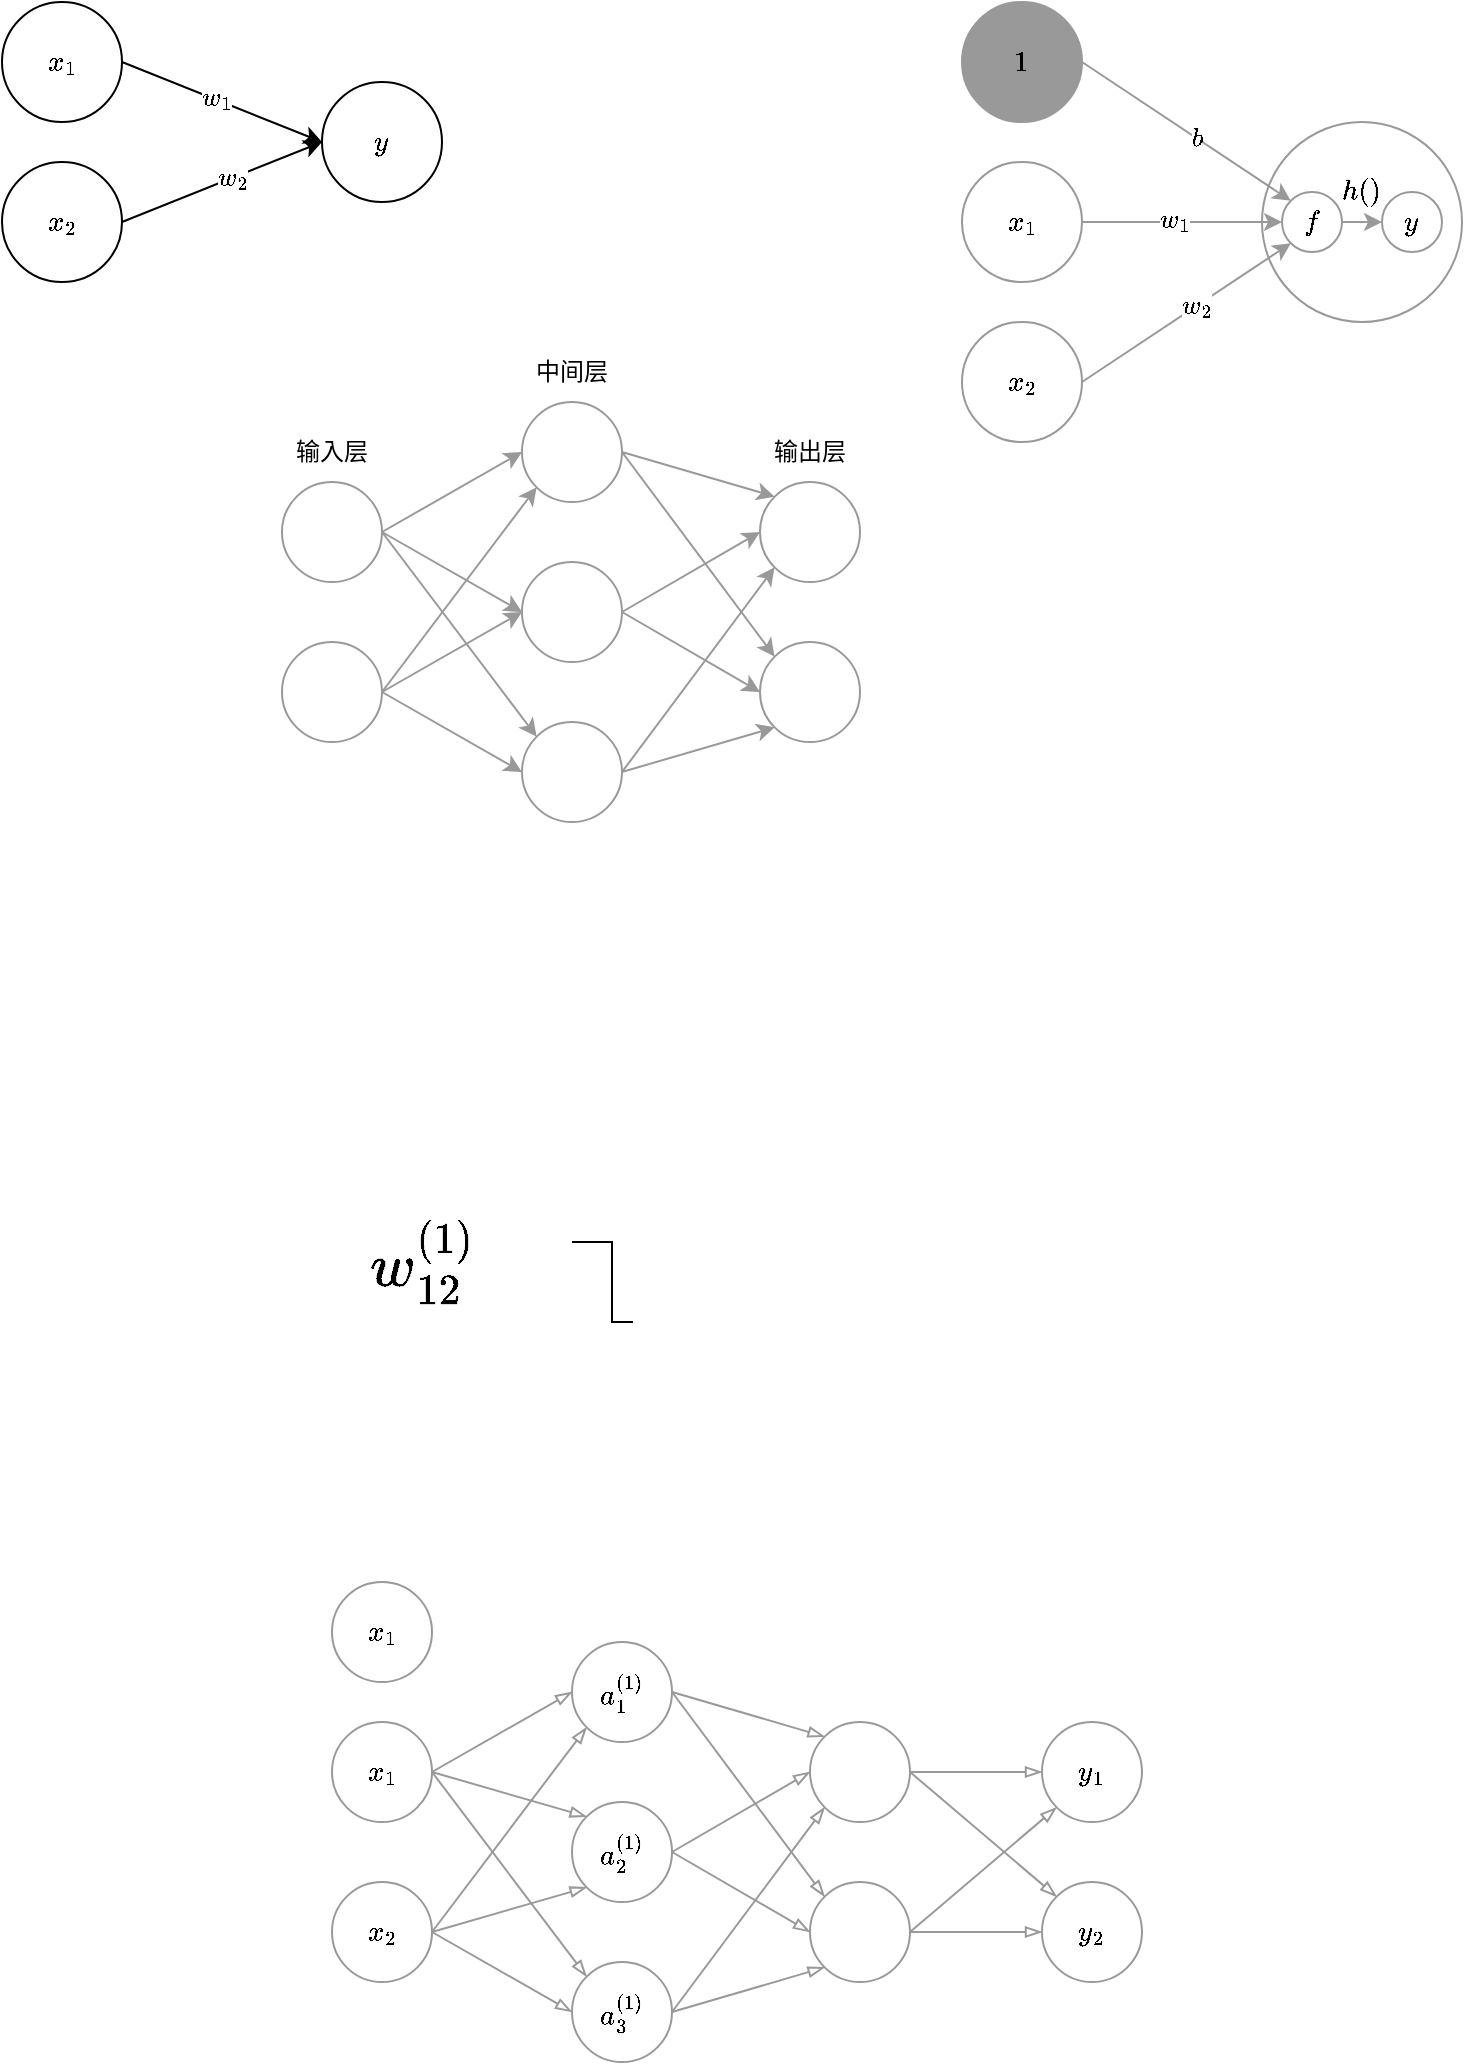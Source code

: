 <mxfile version="27.1.6" pages="3">
  <diagram name="第 1 页" id="55FohnbESOm9SEMXGzcM">
    <mxGraphModel dx="1426" dy="693" grid="1" gridSize="10" guides="1" tooltips="1" connect="1" arrows="1" fold="1" page="1" pageScale="1" pageWidth="827" pageHeight="1169" math="1" shadow="0">
      <root>
        <mxCell id="0" />
        <mxCell id="1" parent="0" />
        <mxCell id="gPdofxN0DHFi_sNX0qTJ-44" value="" style="ellipse;whiteSpace=wrap;html=1;aspect=fixed;strokeColor=#999999;fillColor=default;shadow=0;" vertex="1" parent="1">
          <mxGeometry x="670" y="100" width="100" height="100" as="geometry" />
        </mxCell>
        <mxCell id="bIKiu8Qel5xjZO9vdTWu-2" value="$$x_1$$" style="ellipse;whiteSpace=wrap;html=1;aspect=fixed;" parent="1" vertex="1">
          <mxGeometry x="40" y="40" width="60" height="60" as="geometry" />
        </mxCell>
        <mxCell id="gPdofxN0DHFi_sNX0qTJ-1" value="$$x_2$$" style="ellipse;whiteSpace=wrap;html=1;aspect=fixed;" vertex="1" parent="1">
          <mxGeometry x="40" y="120" width="60" height="60" as="geometry" />
        </mxCell>
        <mxCell id="gPdofxN0DHFi_sNX0qTJ-2" value="$$y$$" style="ellipse;whiteSpace=wrap;html=1;aspect=fixed;" vertex="1" parent="1">
          <mxGeometry x="200" y="80" width="60" height="60" as="geometry" />
        </mxCell>
        <mxCell id="gPdofxN0DHFi_sNX0qTJ-3" value="" style="endArrow=classic;html=1;rounded=0;exitX=1;exitY=0.5;exitDx=0;exitDy=0;entryX=0;entryY=0.5;entryDx=0;entryDy=0;" edge="1" parent="1" source="gPdofxN0DHFi_sNX0qTJ-1" target="gPdofxN0DHFi_sNX0qTJ-2">
          <mxGeometry width="50" height="50" relative="1" as="geometry">
            <mxPoint x="260" y="290" as="sourcePoint" />
            <mxPoint x="190" y="110" as="targetPoint" />
          </mxGeometry>
        </mxCell>
        <mxCell id="gPdofxN0DHFi_sNX0qTJ-7" value="$$w_2$$" style="edgeLabel;html=1;align=center;verticalAlign=middle;resizable=0;points=[];" vertex="1" connectable="0" parent="gPdofxN0DHFi_sNX0qTJ-3">
          <mxGeometry x="0.092" relative="1" as="geometry">
            <mxPoint as="offset" />
          </mxGeometry>
        </mxCell>
        <mxCell id="gPdofxN0DHFi_sNX0qTJ-4" value="" style="endArrow=classic;html=1;rounded=0;exitX=1;exitY=0.5;exitDx=0;exitDy=0;entryX=0;entryY=0.5;entryDx=0;entryDy=0;" edge="1" parent="1" source="bIKiu8Qel5xjZO9vdTWu-2" target="gPdofxN0DHFi_sNX0qTJ-2">
          <mxGeometry width="50" height="50" relative="1" as="geometry">
            <mxPoint x="280" y="220" as="sourcePoint" />
            <mxPoint x="330" y="170" as="targetPoint" />
          </mxGeometry>
        </mxCell>
        <mxCell id="gPdofxN0DHFi_sNX0qTJ-8" value="$$w_1$$" style="edgeLabel;html=1;align=center;verticalAlign=middle;resizable=0;points=[];" vertex="1" connectable="0" parent="gPdofxN0DHFi_sNX0qTJ-4">
          <mxGeometry x="-0.076" y="1" relative="1" as="geometry">
            <mxPoint as="offset" />
          </mxGeometry>
        </mxCell>
        <mxCell id="gPdofxN0DHFi_sNX0qTJ-9" value="" style="ellipse;whiteSpace=wrap;html=1;aspect=fixed;strokeColor=#999999;" vertex="1" parent="1">
          <mxGeometry x="180" y="280" width="50" height="50" as="geometry" />
        </mxCell>
        <mxCell id="gPdofxN0DHFi_sNX0qTJ-10" value="" style="ellipse;whiteSpace=wrap;html=1;aspect=fixed;strokeColor=#999999;" vertex="1" parent="1">
          <mxGeometry x="180" y="360" width="50" height="50" as="geometry" />
        </mxCell>
        <mxCell id="gPdofxN0DHFi_sNX0qTJ-11" value="" style="ellipse;whiteSpace=wrap;html=1;aspect=fixed;strokeColor=#999999;" vertex="1" parent="1">
          <mxGeometry x="300" y="240" width="50" height="50" as="geometry" />
        </mxCell>
        <mxCell id="gPdofxN0DHFi_sNX0qTJ-12" value="" style="ellipse;whiteSpace=wrap;html=1;aspect=fixed;strokeColor=#999999;" vertex="1" parent="1">
          <mxGeometry x="300" y="320" width="50" height="50" as="geometry" />
        </mxCell>
        <mxCell id="gPdofxN0DHFi_sNX0qTJ-13" value="" style="ellipse;whiteSpace=wrap;html=1;aspect=fixed;strokeColor=#999999;" vertex="1" parent="1">
          <mxGeometry x="300" y="400" width="50" height="50" as="geometry" />
        </mxCell>
        <mxCell id="gPdofxN0DHFi_sNX0qTJ-14" value="" style="ellipse;whiteSpace=wrap;html=1;aspect=fixed;strokeColor=#999999;" vertex="1" parent="1">
          <mxGeometry x="419" y="280" width="50" height="50" as="geometry" />
        </mxCell>
        <mxCell id="gPdofxN0DHFi_sNX0qTJ-15" value="" style="ellipse;whiteSpace=wrap;html=1;aspect=fixed;strokeColor=#999999;" vertex="1" parent="1">
          <mxGeometry x="419" y="360" width="50" height="50" as="geometry" />
        </mxCell>
        <mxCell id="gPdofxN0DHFi_sNX0qTJ-16" value="" style="endArrow=classic;html=1;rounded=0;exitX=1;exitY=0.5;exitDx=0;exitDy=0;entryX=0;entryY=0.5;entryDx=0;entryDy=0;strokeColor=#999999;" edge="1" parent="1" source="gPdofxN0DHFi_sNX0qTJ-9" target="gPdofxN0DHFi_sNX0qTJ-11">
          <mxGeometry width="50" height="50" relative="1" as="geometry">
            <mxPoint x="620" y="40" as="sourcePoint" />
            <mxPoint x="600" y="251" as="targetPoint" />
          </mxGeometry>
        </mxCell>
        <mxCell id="gPdofxN0DHFi_sNX0qTJ-17" value="" style="endArrow=classic;html=1;rounded=0;exitX=1;exitY=0.5;exitDx=0;exitDy=0;entryX=0;entryY=0.5;entryDx=0;entryDy=0;strokeColor=#999999;" edge="1" parent="1" source="gPdofxN0DHFi_sNX0qTJ-9" target="gPdofxN0DHFi_sNX0qTJ-12">
          <mxGeometry width="50" height="50" relative="1" as="geometry">
            <mxPoint x="330" y="290" as="sourcePoint" />
            <mxPoint x="400" y="250" as="targetPoint" />
          </mxGeometry>
        </mxCell>
        <mxCell id="gPdofxN0DHFi_sNX0qTJ-18" value="" style="endArrow=classic;html=1;rounded=0;exitX=1;exitY=0.5;exitDx=0;exitDy=0;entryX=0;entryY=0;entryDx=0;entryDy=0;strokeColor=#999999;" edge="1" parent="1" source="gPdofxN0DHFi_sNX0qTJ-9" target="gPdofxN0DHFi_sNX0qTJ-13">
          <mxGeometry width="50" height="50" relative="1" as="geometry">
            <mxPoint x="240" y="310" as="sourcePoint" />
            <mxPoint x="310" y="350" as="targetPoint" />
          </mxGeometry>
        </mxCell>
        <mxCell id="gPdofxN0DHFi_sNX0qTJ-19" value="" style="endArrow=classic;html=1;rounded=0;exitX=1;exitY=0.5;exitDx=0;exitDy=0;entryX=0;entryY=1;entryDx=0;entryDy=0;strokeColor=#999999;" edge="1" parent="1" source="gPdofxN0DHFi_sNX0qTJ-10" target="gPdofxN0DHFi_sNX0qTJ-11">
          <mxGeometry width="50" height="50" relative="1" as="geometry">
            <mxPoint x="260" y="440" as="sourcePoint" />
            <mxPoint x="330" y="480" as="targetPoint" />
          </mxGeometry>
        </mxCell>
        <mxCell id="gPdofxN0DHFi_sNX0qTJ-20" value="" style="endArrow=classic;html=1;rounded=0;exitX=1;exitY=0.5;exitDx=0;exitDy=0;entryX=0;entryY=0.5;entryDx=0;entryDy=0;strokeColor=#999999;" edge="1" parent="1" source="gPdofxN0DHFi_sNX0qTJ-10" target="gPdofxN0DHFi_sNX0qTJ-12">
          <mxGeometry width="50" height="50" relative="1" as="geometry">
            <mxPoint x="380" y="300" as="sourcePoint" />
            <mxPoint x="450" y="340" as="targetPoint" />
          </mxGeometry>
        </mxCell>
        <mxCell id="gPdofxN0DHFi_sNX0qTJ-21" value="" style="endArrow=classic;html=1;rounded=0;exitX=1;exitY=0.5;exitDx=0;exitDy=0;entryX=0;entryY=0.5;entryDx=0;entryDy=0;strokeColor=#999999;" edge="1" parent="1" source="gPdofxN0DHFi_sNX0qTJ-10" target="gPdofxN0DHFi_sNX0qTJ-13">
          <mxGeometry width="50" height="50" relative="1" as="geometry">
            <mxPoint x="360" y="370" as="sourcePoint" />
            <mxPoint x="430" y="410" as="targetPoint" />
          </mxGeometry>
        </mxCell>
        <mxCell id="gPdofxN0DHFi_sNX0qTJ-22" value="" style="endArrow=classic;html=1;rounded=0;exitX=1;exitY=0.5;exitDx=0;exitDy=0;entryX=0;entryY=0;entryDx=0;entryDy=0;strokeColor=#999999;" edge="1" parent="1" source="gPdofxN0DHFi_sNX0qTJ-11" target="gPdofxN0DHFi_sNX0qTJ-14">
          <mxGeometry width="50" height="50" relative="1" as="geometry">
            <mxPoint x="440" y="480" as="sourcePoint" />
            <mxPoint x="510" y="520" as="targetPoint" />
          </mxGeometry>
        </mxCell>
        <mxCell id="gPdofxN0DHFi_sNX0qTJ-23" value="" style="endArrow=classic;html=1;rounded=0;exitX=1;exitY=0.5;exitDx=0;exitDy=0;entryX=0;entryY=0;entryDx=0;entryDy=0;strokeColor=#999999;" edge="1" parent="1" source="gPdofxN0DHFi_sNX0qTJ-11" target="gPdofxN0DHFi_sNX0qTJ-15">
          <mxGeometry width="50" height="50" relative="1" as="geometry">
            <mxPoint x="540" y="310" as="sourcePoint" />
            <mxPoint x="610" y="350" as="targetPoint" />
          </mxGeometry>
        </mxCell>
        <mxCell id="gPdofxN0DHFi_sNX0qTJ-24" value="" style="endArrow=classic;html=1;rounded=0;exitX=1;exitY=0.5;exitDx=0;exitDy=0;entryX=0;entryY=0.5;entryDx=0;entryDy=0;strokeColor=#999999;" edge="1" parent="1" source="gPdofxN0DHFi_sNX0qTJ-12" target="gPdofxN0DHFi_sNX0qTJ-14">
          <mxGeometry width="50" height="50" relative="1" as="geometry">
            <mxPoint x="480" y="530" as="sourcePoint" />
            <mxPoint x="550" y="570" as="targetPoint" />
          </mxGeometry>
        </mxCell>
        <mxCell id="gPdofxN0DHFi_sNX0qTJ-25" value="" style="endArrow=classic;html=1;rounded=0;exitX=1;exitY=0.5;exitDx=0;exitDy=0;entryX=0;entryY=0.5;entryDx=0;entryDy=0;strokeColor=#999999;" edge="1" parent="1" source="gPdofxN0DHFi_sNX0qTJ-12" target="gPdofxN0DHFi_sNX0qTJ-15">
          <mxGeometry width="50" height="50" relative="1" as="geometry">
            <mxPoint x="620" y="500" as="sourcePoint" />
            <mxPoint x="690" y="540" as="targetPoint" />
          </mxGeometry>
        </mxCell>
        <mxCell id="gPdofxN0DHFi_sNX0qTJ-26" value="" style="endArrow=classic;html=1;rounded=0;exitX=1;exitY=0.5;exitDx=0;exitDy=0;entryX=0;entryY=1;entryDx=0;entryDy=0;strokeColor=#999999;" edge="1" parent="1" source="gPdofxN0DHFi_sNX0qTJ-13" target="gPdofxN0DHFi_sNX0qTJ-14">
          <mxGeometry width="50" height="50" relative="1" as="geometry">
            <mxPoint x="630" y="360" as="sourcePoint" />
            <mxPoint x="700" y="400" as="targetPoint" />
          </mxGeometry>
        </mxCell>
        <mxCell id="gPdofxN0DHFi_sNX0qTJ-27" value="" style="endArrow=classic;html=1;rounded=0;exitX=1;exitY=0.5;exitDx=0;exitDy=0;entryX=0;entryY=1;entryDx=0;entryDy=0;strokeColor=#999999;" edge="1" parent="1" source="gPdofxN0DHFi_sNX0qTJ-13" target="gPdofxN0DHFi_sNX0qTJ-15">
          <mxGeometry width="50" height="50" relative="1" as="geometry">
            <mxPoint x="760" y="340" as="sourcePoint" />
            <mxPoint x="830" y="380" as="targetPoint" />
          </mxGeometry>
        </mxCell>
        <mxCell id="gPdofxN0DHFi_sNX0qTJ-28" value="输入层" style="text;html=1;align=center;verticalAlign=middle;whiteSpace=wrap;rounded=0;fontFamily=Kaiti SC;" vertex="1" parent="1">
          <mxGeometry x="175" y="250" width="60" height="30" as="geometry" />
        </mxCell>
        <mxCell id="gPdofxN0DHFi_sNX0qTJ-29" value="中间层" style="text;html=1;align=center;verticalAlign=middle;whiteSpace=wrap;rounded=0;fontFamily=Kaiti SC;" vertex="1" parent="1">
          <mxGeometry x="295" y="210" width="60" height="30" as="geometry" />
        </mxCell>
        <mxCell id="gPdofxN0DHFi_sNX0qTJ-30" value="输出层" style="text;html=1;align=center;verticalAlign=middle;whiteSpace=wrap;rounded=0;fontFamily=Kaiti SC;" vertex="1" parent="1">
          <mxGeometry x="414" y="250" width="60" height="30" as="geometry" />
        </mxCell>
        <mxCell id="gPdofxN0DHFi_sNX0qTJ-31" value="$$x_1$$" style="ellipse;whiteSpace=wrap;html=1;aspect=fixed;strokeColor=#999999;" vertex="1" parent="1">
          <mxGeometry x="520" y="120" width="60" height="60" as="geometry" />
        </mxCell>
        <mxCell id="gPdofxN0DHFi_sNX0qTJ-32" value="$$x_2$$" style="ellipse;whiteSpace=wrap;html=1;aspect=fixed;strokeColor=#999999;" vertex="1" parent="1">
          <mxGeometry x="520" y="200" width="60" height="60" as="geometry" />
        </mxCell>
        <mxCell id="gPdofxN0DHFi_sNX0qTJ-42" style="edgeStyle=orthogonalEdgeStyle;rounded=0;orthogonalLoop=1;jettySize=auto;html=1;exitX=1;exitY=0.5;exitDx=0;exitDy=0;entryX=0;entryY=0.5;entryDx=0;entryDy=0;strokeColor=#999999;" edge="1" parent="1" source="gPdofxN0DHFi_sNX0qTJ-33" target="gPdofxN0DHFi_sNX0qTJ-41">
          <mxGeometry relative="1" as="geometry" />
        </mxCell>
        <mxCell id="gPdofxN0DHFi_sNX0qTJ-33" value="$$f$$" style="ellipse;whiteSpace=wrap;html=1;aspect=fixed;strokeColor=#999999;" vertex="1" parent="1">
          <mxGeometry x="680" y="135" width="30" height="30" as="geometry" />
        </mxCell>
        <mxCell id="gPdofxN0DHFi_sNX0qTJ-34" value="" style="endArrow=classic;html=1;rounded=0;exitX=1;exitY=0.5;exitDx=0;exitDy=0;entryX=0;entryY=1;entryDx=0;entryDy=0;strokeColor=#999999;" edge="1" parent="1" source="gPdofxN0DHFi_sNX0qTJ-32" target="gPdofxN0DHFi_sNX0qTJ-33">
          <mxGeometry width="50" height="50" relative="1" as="geometry">
            <mxPoint x="740" y="370" as="sourcePoint" />
            <mxPoint x="670" y="190" as="targetPoint" />
          </mxGeometry>
        </mxCell>
        <mxCell id="gPdofxN0DHFi_sNX0qTJ-35" value="$$w_2$$" style="edgeLabel;html=1;align=center;verticalAlign=middle;resizable=0;points=[];" vertex="1" connectable="0" parent="gPdofxN0DHFi_sNX0qTJ-34">
          <mxGeometry x="0.092" relative="1" as="geometry">
            <mxPoint as="offset" />
          </mxGeometry>
        </mxCell>
        <mxCell id="gPdofxN0DHFi_sNX0qTJ-36" value="" style="endArrow=classic;html=1;rounded=0;exitX=1;exitY=0.5;exitDx=0;exitDy=0;entryX=0;entryY=0.5;entryDx=0;entryDy=0;strokeColor=#999999;" edge="1" parent="1" source="gPdofxN0DHFi_sNX0qTJ-31" target="gPdofxN0DHFi_sNX0qTJ-33">
          <mxGeometry width="50" height="50" relative="1" as="geometry">
            <mxPoint x="760" y="300" as="sourcePoint" />
            <mxPoint x="810" y="250" as="targetPoint" />
          </mxGeometry>
        </mxCell>
        <mxCell id="gPdofxN0DHFi_sNX0qTJ-37" value="$$w_1$$" style="edgeLabel;html=1;align=center;verticalAlign=middle;resizable=0;points=[];" vertex="1" connectable="0" parent="gPdofxN0DHFi_sNX0qTJ-36">
          <mxGeometry x="-0.076" y="1" relative="1" as="geometry">
            <mxPoint as="offset" />
          </mxGeometry>
        </mxCell>
        <mxCell id="gPdofxN0DHFi_sNX0qTJ-38" value="$$1$$" style="ellipse;whiteSpace=wrap;html=1;aspect=fixed;strokeColor=#999999;fillColor=#999999;" vertex="1" parent="1">
          <mxGeometry x="520" y="40" width="60" height="60" as="geometry" />
        </mxCell>
        <mxCell id="gPdofxN0DHFi_sNX0qTJ-39" value="" style="endArrow=classic;html=1;rounded=0;exitX=1;exitY=0.5;exitDx=0;exitDy=0;entryX=0;entryY=0;entryDx=0;entryDy=0;strokeColor=#999999;" edge="1" parent="1" source="gPdofxN0DHFi_sNX0qTJ-38" target="gPdofxN0DHFi_sNX0qTJ-33">
          <mxGeometry width="50" height="50" relative="1" as="geometry">
            <mxPoint x="600" y="269" as="sourcePoint" />
            <mxPoint x="709" y="210" as="targetPoint" />
          </mxGeometry>
        </mxCell>
        <mxCell id="gPdofxN0DHFi_sNX0qTJ-40" value="$$b$$" style="edgeLabel;html=1;align=center;verticalAlign=middle;resizable=0;points=[];" vertex="1" connectable="0" parent="gPdofxN0DHFi_sNX0qTJ-39">
          <mxGeometry x="0.092" relative="1" as="geometry">
            <mxPoint as="offset" />
          </mxGeometry>
        </mxCell>
        <mxCell id="gPdofxN0DHFi_sNX0qTJ-41" value="$$y$$" style="ellipse;whiteSpace=wrap;html=1;aspect=fixed;strokeColor=#999999;" vertex="1" parent="1">
          <mxGeometry x="730" y="135" width="30" height="30" as="geometry" />
        </mxCell>
        <mxCell id="gPdofxN0DHFi_sNX0qTJ-43" value="$$h()$$" style="text;html=1;align=center;verticalAlign=middle;whiteSpace=wrap;rounded=0;" vertex="1" parent="1">
          <mxGeometry x="710" y="120" width="20" height="30" as="geometry" />
        </mxCell>
        <mxCell id="gPdofxN0DHFi_sNX0qTJ-45" value="$$w_{12}^{(1)}$$" style="text;html=1;align=center;verticalAlign=middle;whiteSpace=wrap;rounded=0;fontSize=26;" vertex="1" parent="1">
          <mxGeometry x="220" y="650" width="60" height="40" as="geometry" />
        </mxCell>
        <mxCell id="gPdofxN0DHFi_sNX0qTJ-46" value="" style="endArrow=none;html=1;rounded=0;" edge="1" parent="1">
          <mxGeometry width="50" height="50" relative="1" as="geometry">
            <mxPoint x="325" y="660" as="sourcePoint" />
            <mxPoint x="345" y="660" as="targetPoint" />
          </mxGeometry>
        </mxCell>
        <mxCell id="gPdofxN0DHFi_sNX0qTJ-47" value="" style="shape=partialRectangle;whiteSpace=wrap;html=1;bottom=0;right=0;fillColor=none;flipH=0;flipV=1;" vertex="1" parent="1">
          <mxGeometry x="345" y="660" width="10" height="40" as="geometry" />
        </mxCell>
        <mxCell id="gPdofxN0DHFi_sNX0qTJ-48" value="$$x_1$$" style="ellipse;whiteSpace=wrap;html=1;aspect=fixed;strokeColor=#999999;" vertex="1" parent="1">
          <mxGeometry x="205" y="900" width="50" height="50" as="geometry" />
        </mxCell>
        <mxCell id="gPdofxN0DHFi_sNX0qTJ-49" value="$$x_2$$" style="ellipse;whiteSpace=wrap;html=1;aspect=fixed;strokeColor=#999999;" vertex="1" parent="1">
          <mxGeometry x="205" y="980" width="50" height="50" as="geometry" />
        </mxCell>
        <mxCell id="gPdofxN0DHFi_sNX0qTJ-50" value="$$a_1^{(1)}$$" style="ellipse;whiteSpace=wrap;html=1;aspect=fixed;strokeColor=#999999;" vertex="1" parent="1">
          <mxGeometry x="325" y="860" width="50" height="50" as="geometry" />
        </mxCell>
        <mxCell id="gPdofxN0DHFi_sNX0qTJ-51" value="$$a_2^{(1)}$$" style="ellipse;whiteSpace=wrap;html=1;aspect=fixed;strokeColor=#999999;" vertex="1" parent="1">
          <mxGeometry x="325" y="940" width="50" height="50" as="geometry" />
        </mxCell>
        <mxCell id="gPdofxN0DHFi_sNX0qTJ-52" value="$$a_3^{(1)}$$" style="ellipse;whiteSpace=wrap;html=1;aspect=fixed;strokeColor=#999999;" vertex="1" parent="1">
          <mxGeometry x="325" y="1020" width="50" height="50" as="geometry" />
        </mxCell>
        <mxCell id="gPdofxN0DHFi_sNX0qTJ-72" style="edgeStyle=orthogonalEdgeStyle;rounded=0;orthogonalLoop=1;jettySize=auto;html=1;exitX=1;exitY=0.5;exitDx=0;exitDy=0;entryX=0;entryY=0.5;entryDx=0;entryDy=0;strokeColor=#999999;endArrow=blockThin;endFill=0;" edge="1" parent="1" source="gPdofxN0DHFi_sNX0qTJ-53" target="gPdofxN0DHFi_sNX0qTJ-70">
          <mxGeometry relative="1" as="geometry" />
        </mxCell>
        <mxCell id="gPdofxN0DHFi_sNX0qTJ-73" style="rounded=0;orthogonalLoop=1;jettySize=auto;html=1;exitX=1;exitY=0.5;exitDx=0;exitDy=0;entryX=0;entryY=0;entryDx=0;entryDy=0;strokeColor=#999999;endArrow=blockThin;endFill=0;" edge="1" parent="1" source="gPdofxN0DHFi_sNX0qTJ-53" target="gPdofxN0DHFi_sNX0qTJ-71">
          <mxGeometry relative="1" as="geometry" />
        </mxCell>
        <mxCell id="gPdofxN0DHFi_sNX0qTJ-53" value="" style="ellipse;whiteSpace=wrap;html=1;aspect=fixed;strokeColor=#999999;" vertex="1" parent="1">
          <mxGeometry x="444" y="900" width="50" height="50" as="geometry" />
        </mxCell>
        <mxCell id="gPdofxN0DHFi_sNX0qTJ-74" style="rounded=0;orthogonalLoop=1;jettySize=auto;html=1;exitX=1;exitY=0.5;exitDx=0;exitDy=0;entryX=0;entryY=1;entryDx=0;entryDy=0;strokeColor=#999999;endArrow=blockThin;endFill=0;" edge="1" parent="1" source="gPdofxN0DHFi_sNX0qTJ-54" target="gPdofxN0DHFi_sNX0qTJ-70">
          <mxGeometry relative="1" as="geometry" />
        </mxCell>
        <mxCell id="gPdofxN0DHFi_sNX0qTJ-75" style="edgeStyle=orthogonalEdgeStyle;rounded=0;orthogonalLoop=1;jettySize=auto;html=1;exitX=1;exitY=0.5;exitDx=0;exitDy=0;entryX=0;entryY=0.5;entryDx=0;entryDy=0;strokeColor=#999999;endArrow=blockThin;endFill=0;" edge="1" parent="1" source="gPdofxN0DHFi_sNX0qTJ-54" target="gPdofxN0DHFi_sNX0qTJ-71">
          <mxGeometry relative="1" as="geometry" />
        </mxCell>
        <mxCell id="gPdofxN0DHFi_sNX0qTJ-54" value="" style="ellipse;whiteSpace=wrap;html=1;aspect=fixed;strokeColor=#999999;" vertex="1" parent="1">
          <mxGeometry x="444" y="980" width="50" height="50" as="geometry" />
        </mxCell>
        <mxCell id="gPdofxN0DHFi_sNX0qTJ-55" value="" style="endArrow=blockThin;html=1;rounded=0;exitX=1;exitY=0.5;exitDx=0;exitDy=0;entryX=0;entryY=0.5;entryDx=0;entryDy=0;strokeColor=#999999;endFill=0;" edge="1" parent="1" source="gPdofxN0DHFi_sNX0qTJ-48" target="gPdofxN0DHFi_sNX0qTJ-50">
          <mxGeometry width="50" height="50" relative="1" as="geometry">
            <mxPoint x="645" y="660" as="sourcePoint" />
            <mxPoint x="625" y="871" as="targetPoint" />
          </mxGeometry>
        </mxCell>
        <mxCell id="gPdofxN0DHFi_sNX0qTJ-56" value="" style="endArrow=blockThin;html=1;rounded=0;exitX=1;exitY=0.5;exitDx=0;exitDy=0;entryX=0;entryY=0;entryDx=0;entryDy=0;strokeColor=#999999;endFill=0;" edge="1" parent="1" source="gPdofxN0DHFi_sNX0qTJ-48" target="gPdofxN0DHFi_sNX0qTJ-51">
          <mxGeometry width="50" height="50" relative="1" as="geometry">
            <mxPoint x="355" y="910" as="sourcePoint" />
            <mxPoint x="425" y="870" as="targetPoint" />
          </mxGeometry>
        </mxCell>
        <mxCell id="gPdofxN0DHFi_sNX0qTJ-57" value="" style="endArrow=blockThin;html=1;rounded=0;exitX=1;exitY=0.5;exitDx=0;exitDy=0;entryX=0;entryY=0;entryDx=0;entryDy=0;strokeColor=#999999;endFill=0;" edge="1" parent="1" source="gPdofxN0DHFi_sNX0qTJ-48" target="gPdofxN0DHFi_sNX0qTJ-52">
          <mxGeometry width="50" height="50" relative="1" as="geometry">
            <mxPoint x="265" y="930" as="sourcePoint" />
            <mxPoint x="335" y="970" as="targetPoint" />
          </mxGeometry>
        </mxCell>
        <mxCell id="gPdofxN0DHFi_sNX0qTJ-58" value="" style="endArrow=blockThin;html=1;rounded=0;exitX=1;exitY=0.5;exitDx=0;exitDy=0;entryX=0;entryY=1;entryDx=0;entryDy=0;strokeColor=#999999;endFill=0;" edge="1" parent="1" source="gPdofxN0DHFi_sNX0qTJ-49" target="gPdofxN0DHFi_sNX0qTJ-50">
          <mxGeometry width="50" height="50" relative="1" as="geometry">
            <mxPoint x="285" y="1060" as="sourcePoint" />
            <mxPoint x="355" y="1100" as="targetPoint" />
          </mxGeometry>
        </mxCell>
        <mxCell id="gPdofxN0DHFi_sNX0qTJ-59" value="" style="endArrow=blockThin;html=1;rounded=0;exitX=1;exitY=0.5;exitDx=0;exitDy=0;entryX=0;entryY=1;entryDx=0;entryDy=0;strokeColor=#999999;endFill=0;" edge="1" parent="1" source="gPdofxN0DHFi_sNX0qTJ-49" target="gPdofxN0DHFi_sNX0qTJ-51">
          <mxGeometry width="50" height="50" relative="1" as="geometry">
            <mxPoint x="405" y="920" as="sourcePoint" />
            <mxPoint x="475" y="960" as="targetPoint" />
          </mxGeometry>
        </mxCell>
        <mxCell id="gPdofxN0DHFi_sNX0qTJ-60" value="" style="endArrow=blockThin;html=1;rounded=0;exitX=1;exitY=0.5;exitDx=0;exitDy=0;entryX=0;entryY=0.5;entryDx=0;entryDy=0;strokeColor=#999999;endFill=0;" edge="1" parent="1" source="gPdofxN0DHFi_sNX0qTJ-49" target="gPdofxN0DHFi_sNX0qTJ-52">
          <mxGeometry width="50" height="50" relative="1" as="geometry">
            <mxPoint x="385" y="990" as="sourcePoint" />
            <mxPoint x="455" y="1030" as="targetPoint" />
          </mxGeometry>
        </mxCell>
        <mxCell id="gPdofxN0DHFi_sNX0qTJ-61" value="" style="endArrow=blockThin;html=1;rounded=0;exitX=1;exitY=0.5;exitDx=0;exitDy=0;entryX=0;entryY=0;entryDx=0;entryDy=0;strokeColor=#999999;endFill=0;" edge="1" parent="1" source="gPdofxN0DHFi_sNX0qTJ-50" target="gPdofxN0DHFi_sNX0qTJ-53">
          <mxGeometry width="50" height="50" relative="1" as="geometry">
            <mxPoint x="465" y="1100" as="sourcePoint" />
            <mxPoint x="535" y="1140" as="targetPoint" />
          </mxGeometry>
        </mxCell>
        <mxCell id="gPdofxN0DHFi_sNX0qTJ-62" value="" style="endArrow=blockThin;html=1;rounded=0;exitX=1;exitY=0.5;exitDx=0;exitDy=0;entryX=0;entryY=0;entryDx=0;entryDy=0;strokeColor=#999999;endFill=0;" edge="1" parent="1" source="gPdofxN0DHFi_sNX0qTJ-50" target="gPdofxN0DHFi_sNX0qTJ-54">
          <mxGeometry width="50" height="50" relative="1" as="geometry">
            <mxPoint x="565" y="930" as="sourcePoint" />
            <mxPoint x="635" y="970" as="targetPoint" />
          </mxGeometry>
        </mxCell>
        <mxCell id="gPdofxN0DHFi_sNX0qTJ-63" value="" style="endArrow=blockThin;html=1;rounded=0;exitX=1;exitY=0.5;exitDx=0;exitDy=0;entryX=0;entryY=0.5;entryDx=0;entryDy=0;strokeColor=#999999;endFill=0;" edge="1" parent="1" source="gPdofxN0DHFi_sNX0qTJ-51" target="gPdofxN0DHFi_sNX0qTJ-53">
          <mxGeometry width="50" height="50" relative="1" as="geometry">
            <mxPoint x="505" y="1150" as="sourcePoint" />
            <mxPoint x="575" y="1190" as="targetPoint" />
          </mxGeometry>
        </mxCell>
        <mxCell id="gPdofxN0DHFi_sNX0qTJ-64" value="" style="endArrow=blockThin;html=1;rounded=0;exitX=1;exitY=0.5;exitDx=0;exitDy=0;entryX=0;entryY=0.5;entryDx=0;entryDy=0;strokeColor=#999999;endFill=0;" edge="1" parent="1" source="gPdofxN0DHFi_sNX0qTJ-51" target="gPdofxN0DHFi_sNX0qTJ-54">
          <mxGeometry width="50" height="50" relative="1" as="geometry">
            <mxPoint x="645" y="1120" as="sourcePoint" />
            <mxPoint x="715" y="1160" as="targetPoint" />
          </mxGeometry>
        </mxCell>
        <mxCell id="gPdofxN0DHFi_sNX0qTJ-65" value="" style="endArrow=blockThin;html=1;rounded=0;exitX=1;exitY=0.5;exitDx=0;exitDy=0;entryX=0;entryY=1;entryDx=0;entryDy=0;strokeColor=#999999;endFill=0;" edge="1" parent="1" source="gPdofxN0DHFi_sNX0qTJ-52" target="gPdofxN0DHFi_sNX0qTJ-53">
          <mxGeometry width="50" height="50" relative="1" as="geometry">
            <mxPoint x="655" y="980" as="sourcePoint" />
            <mxPoint x="725" y="1020" as="targetPoint" />
          </mxGeometry>
        </mxCell>
        <mxCell id="gPdofxN0DHFi_sNX0qTJ-66" value="" style="endArrow=blockThin;html=1;rounded=0;exitX=1;exitY=0.5;exitDx=0;exitDy=0;entryX=0;entryY=1;entryDx=0;entryDy=0;strokeColor=#999999;endFill=0;" edge="1" parent="1" source="gPdofxN0DHFi_sNX0qTJ-52" target="gPdofxN0DHFi_sNX0qTJ-54">
          <mxGeometry width="50" height="50" relative="1" as="geometry">
            <mxPoint x="785" y="960" as="sourcePoint" />
            <mxPoint x="855" y="1000" as="targetPoint" />
          </mxGeometry>
        </mxCell>
        <mxCell id="gPdofxN0DHFi_sNX0qTJ-70" value="$$y_1$$" style="ellipse;whiteSpace=wrap;html=1;aspect=fixed;strokeColor=#999999;" vertex="1" parent="1">
          <mxGeometry x="560" y="900" width="50" height="50" as="geometry" />
        </mxCell>
        <mxCell id="gPdofxN0DHFi_sNX0qTJ-71" value="$$y_2$$" style="ellipse;whiteSpace=wrap;html=1;aspect=fixed;strokeColor=#999999;" vertex="1" parent="1">
          <mxGeometry x="560" y="980" width="50" height="50" as="geometry" />
        </mxCell>
        <mxCell id="gPdofxN0DHFi_sNX0qTJ-76" value="$$x_1$$" style="ellipse;whiteSpace=wrap;html=1;aspect=fixed;strokeColor=#999999;" vertex="1" parent="1">
          <mxGeometry x="205" y="830" width="50" height="50" as="geometry" />
        </mxCell>
      </root>
    </mxGraphModel>
  </diagram>
  <diagram id="g3x8tUcJ6bM4f7zfwrI0" name="第 2 页">
    <mxGraphModel grid="1" page="1" gridSize="10" guides="1" tooltips="1" connect="1" arrows="1" fold="1" pageScale="1" pageWidth="827" pageHeight="1169" math="1" shadow="0">
      <root>
        <mxCell id="0" />
        <mxCell id="1" parent="0" />
        <mxCell id="2twRaTl6AZtO8EEli6d0-1" value="$$x_1$$" style="ellipse;whiteSpace=wrap;html=1;aspect=fixed;strokeColor=#999999;" vertex="1" parent="1">
          <mxGeometry x="230" y="230" width="50" height="50" as="geometry" />
        </mxCell>
        <mxCell id="2twRaTl6AZtO8EEli6d0-2" value="$$x_2$$" style="ellipse;whiteSpace=wrap;html=1;aspect=fixed;strokeColor=#999999;" vertex="1" parent="1">
          <mxGeometry x="230" y="310" width="50" height="50" as="geometry" />
        </mxCell>
        <mxCell id="2twRaTl6AZtO8EEli6d0-3" value="$$a_1^{(1)}$$" style="ellipse;whiteSpace=wrap;html=1;aspect=fixed;strokeColor=#999999;" vertex="1" parent="1">
          <mxGeometry x="350" y="200" width="50" height="50" as="geometry" />
        </mxCell>
        <mxCell id="2twRaTl6AZtO8EEli6d0-4" value="$$a_2^{(1)}$$" style="ellipse;whiteSpace=wrap;html=1;aspect=fixed;strokeColor=#999999;" vertex="1" parent="1">
          <mxGeometry x="350" y="280" width="50" height="50" as="geometry" />
        </mxCell>
        <mxCell id="2twRaTl6AZtO8EEli6d0-5" value="$$a_3^{(1)}$$" style="ellipse;whiteSpace=wrap;html=1;aspect=fixed;strokeColor=#999999;" vertex="1" parent="1">
          <mxGeometry x="350" y="360" width="50" height="50" as="geometry" />
        </mxCell>
        <mxCell id="2twRaTl6AZtO8EEli6d0-6" style="edgeStyle=orthogonalEdgeStyle;rounded=0;orthogonalLoop=1;jettySize=auto;html=1;exitX=1;exitY=0.5;exitDx=0;exitDy=0;entryX=0;entryY=0.5;entryDx=0;entryDy=0;strokeColor=#999999;endArrow=blockThin;endFill=0;" edge="1" parent="1" source="2twRaTl6AZtO8EEli6d0-8" target="2twRaTl6AZtO8EEli6d0-24">
          <mxGeometry relative="1" as="geometry" />
        </mxCell>
        <mxCell id="2twRaTl6AZtO8EEli6d0-7" style="rounded=0;orthogonalLoop=1;jettySize=auto;html=1;exitX=1;exitY=0.5;exitDx=0;exitDy=0;entryX=0;entryY=0;entryDx=0;entryDy=0;strokeColor=#999999;endArrow=blockThin;endFill=0;" edge="1" parent="1" source="2twRaTl6AZtO8EEli6d0-8" target="2twRaTl6AZtO8EEli6d0-25">
          <mxGeometry relative="1" as="geometry" />
        </mxCell>
        <mxCell id="2twRaTl6AZtO8EEli6d0-8" value="" style="ellipse;whiteSpace=wrap;html=1;aspect=fixed;strokeColor=#999999;" vertex="1" parent="1">
          <mxGeometry x="469" y="240" width="50" height="50" as="geometry" />
        </mxCell>
        <mxCell id="2twRaTl6AZtO8EEli6d0-9" style="rounded=0;orthogonalLoop=1;jettySize=auto;html=1;exitX=1;exitY=0.5;exitDx=0;exitDy=0;entryX=0;entryY=1;entryDx=0;entryDy=0;strokeColor=#999999;endArrow=blockThin;endFill=0;" edge="1" parent="1" source="2twRaTl6AZtO8EEli6d0-11" target="2twRaTl6AZtO8EEli6d0-24">
          <mxGeometry relative="1" as="geometry" />
        </mxCell>
        <mxCell id="2twRaTl6AZtO8EEli6d0-10" style="edgeStyle=orthogonalEdgeStyle;rounded=0;orthogonalLoop=1;jettySize=auto;html=1;exitX=1;exitY=0.5;exitDx=0;exitDy=0;entryX=0;entryY=0.5;entryDx=0;entryDy=0;strokeColor=#999999;endArrow=blockThin;endFill=0;" edge="1" parent="1" source="2twRaTl6AZtO8EEli6d0-11" target="2twRaTl6AZtO8EEli6d0-25">
          <mxGeometry relative="1" as="geometry" />
        </mxCell>
        <mxCell id="2twRaTl6AZtO8EEli6d0-11" value="" style="ellipse;whiteSpace=wrap;html=1;aspect=fixed;strokeColor=#999999;" vertex="1" parent="1">
          <mxGeometry x="469" y="320" width="50" height="50" as="geometry" />
        </mxCell>
        <mxCell id="2twRaTl6AZtO8EEli6d0-12" value="" style="endArrow=blockThin;html=1;rounded=0;exitX=1;exitY=0.5;exitDx=0;exitDy=0;entryX=0;entryY=0.5;entryDx=0;entryDy=0;strokeColor=#67AB9F;endFill=0;strokeWidth=2;" edge="1" parent="1" source="2twRaTl6AZtO8EEli6d0-1" target="2twRaTl6AZtO8EEli6d0-3">
          <mxGeometry width="50" height="50" relative="1" as="geometry">
            <mxPoint x="670" as="sourcePoint" />
            <mxPoint x="650" y="211" as="targetPoint" />
          </mxGeometry>
        </mxCell>
        <mxCell id="2twRaTl6AZtO8EEli6d0-27" value="$$w_{11}^{(1)}$$" style="edgeLabel;html=1;align=center;verticalAlign=middle;resizable=0;points=[];fontColor=#67AB9F;fontSize=10;" vertex="1" connectable="0" parent="2twRaTl6AZtO8EEli6d0-12">
          <mxGeometry x="-0.498" y="1" relative="1" as="geometry">
            <mxPoint as="offset" />
          </mxGeometry>
        </mxCell>
        <mxCell id="2twRaTl6AZtO8EEli6d0-13" value="" style="endArrow=blockThin;html=1;rounded=0;exitX=1;exitY=0.5;exitDx=0;exitDy=0;entryX=0;entryY=0.5;entryDx=0;entryDy=0;strokeColor=#999999;endFill=0;" edge="1" parent="1" source="2twRaTl6AZtO8EEli6d0-1" target="2twRaTl6AZtO8EEli6d0-4">
          <mxGeometry width="50" height="50" relative="1" as="geometry">
            <mxPoint x="380" y="250" as="sourcePoint" />
            <mxPoint x="450" y="210" as="targetPoint" />
          </mxGeometry>
        </mxCell>
        <mxCell id="2twRaTl6AZtO8EEli6d0-14" value="" style="endArrow=blockThin;html=1;rounded=0;exitX=1;exitY=0.5;exitDx=0;exitDy=0;entryX=0;entryY=0.5;entryDx=0;entryDy=0;strokeColor=#999999;endFill=0;" edge="1" parent="1" source="2twRaTl6AZtO8EEli6d0-1" target="2twRaTl6AZtO8EEli6d0-5">
          <mxGeometry width="50" height="50" relative="1" as="geometry">
            <mxPoint x="290" y="270" as="sourcePoint" />
            <mxPoint x="360" y="310" as="targetPoint" />
          </mxGeometry>
        </mxCell>
        <mxCell id="2twRaTl6AZtO8EEli6d0-15" value="" style="endArrow=blockThin;html=1;rounded=0;exitX=1;exitY=0.5;exitDx=0;exitDy=0;entryX=0;entryY=1;entryDx=0;entryDy=0;strokeColor=#67AB9F;endFill=0;strokeWidth=2;" edge="1" parent="1" source="2twRaTl6AZtO8EEli6d0-2" target="2twRaTl6AZtO8EEli6d0-3">
          <mxGeometry width="50" height="50" relative="1" as="geometry">
            <mxPoint x="310" y="400" as="sourcePoint" />
            <mxPoint x="380" y="440" as="targetPoint" />
          </mxGeometry>
        </mxCell>
        <mxCell id="2twRaTl6AZtO8EEli6d0-28" value="$$w_{21}^{(1)}$$" style="edgeLabel;html=1;align=center;verticalAlign=middle;resizable=0;points=[];fontColor=#67AB9F;fontSize=10;" vertex="1" connectable="0" parent="2twRaTl6AZtO8EEli6d0-15">
          <mxGeometry x="-0.666" relative="1" as="geometry">
            <mxPoint y="-10" as="offset" />
          </mxGeometry>
        </mxCell>
        <mxCell id="2twRaTl6AZtO8EEli6d0-16" value="" style="endArrow=blockThin;html=1;rounded=0;exitX=1;exitY=0.5;exitDx=0;exitDy=0;entryX=0;entryY=1;entryDx=0;entryDy=0;strokeColor=#999999;endFill=0;" edge="1" parent="1" source="2twRaTl6AZtO8EEli6d0-2" target="2twRaTl6AZtO8EEli6d0-4">
          <mxGeometry width="50" height="50" relative="1" as="geometry">
            <mxPoint x="430" y="260" as="sourcePoint" />
            <mxPoint x="500" y="300" as="targetPoint" />
          </mxGeometry>
        </mxCell>
        <mxCell id="2twRaTl6AZtO8EEli6d0-17" value="" style="endArrow=blockThin;html=1;rounded=0;exitX=1;exitY=0.5;exitDx=0;exitDy=0;strokeColor=#999999;endFill=0;entryX=0;entryY=1;entryDx=0;entryDy=0;" edge="1" parent="1" source="2twRaTl6AZtO8EEli6d0-2" target="2twRaTl6AZtO8EEli6d0-5">
          <mxGeometry width="50" height="50" relative="1" as="geometry">
            <mxPoint x="410" y="330" as="sourcePoint" />
            <mxPoint x="350" y="385" as="targetPoint" />
          </mxGeometry>
        </mxCell>
        <mxCell id="2twRaTl6AZtO8EEli6d0-18" value="" style="endArrow=blockThin;html=1;rounded=0;exitX=1;exitY=0.5;exitDx=0;exitDy=0;entryX=0;entryY=0;entryDx=0;entryDy=0;strokeColor=#999999;endFill=0;" edge="1" parent="1" source="2twRaTl6AZtO8EEli6d0-3" target="2twRaTl6AZtO8EEli6d0-8">
          <mxGeometry width="50" height="50" relative="1" as="geometry">
            <mxPoint x="490" y="440" as="sourcePoint" />
            <mxPoint x="560" y="480" as="targetPoint" />
          </mxGeometry>
        </mxCell>
        <mxCell id="2twRaTl6AZtO8EEli6d0-19" value="" style="endArrow=blockThin;html=1;rounded=0;exitX=1;exitY=0.5;exitDx=0;exitDy=0;entryX=0;entryY=0;entryDx=0;entryDy=0;strokeColor=#999999;endFill=0;" edge="1" parent="1" source="2twRaTl6AZtO8EEli6d0-3" target="2twRaTl6AZtO8EEli6d0-11">
          <mxGeometry width="50" height="50" relative="1" as="geometry">
            <mxPoint x="590" y="270" as="sourcePoint" />
            <mxPoint x="660" y="310" as="targetPoint" />
          </mxGeometry>
        </mxCell>
        <mxCell id="2twRaTl6AZtO8EEli6d0-20" value="" style="endArrow=blockThin;html=1;rounded=0;exitX=1;exitY=0.5;exitDx=0;exitDy=0;entryX=0;entryY=0.5;entryDx=0;entryDy=0;strokeColor=#999999;endFill=0;" edge="1" parent="1" source="2twRaTl6AZtO8EEli6d0-4" target="2twRaTl6AZtO8EEli6d0-8">
          <mxGeometry width="50" height="50" relative="1" as="geometry">
            <mxPoint x="530" y="490" as="sourcePoint" />
            <mxPoint x="600" y="530" as="targetPoint" />
          </mxGeometry>
        </mxCell>
        <mxCell id="2twRaTl6AZtO8EEli6d0-21" value="" style="endArrow=blockThin;html=1;rounded=0;exitX=1;exitY=0.5;exitDx=0;exitDy=0;entryX=0;entryY=0.5;entryDx=0;entryDy=0;strokeColor=#999999;endFill=0;" edge="1" parent="1" source="2twRaTl6AZtO8EEli6d0-4" target="2twRaTl6AZtO8EEli6d0-11">
          <mxGeometry width="50" height="50" relative="1" as="geometry">
            <mxPoint x="670" y="460" as="sourcePoint" />
            <mxPoint x="740" y="500" as="targetPoint" />
          </mxGeometry>
        </mxCell>
        <mxCell id="2twRaTl6AZtO8EEli6d0-22" value="" style="endArrow=blockThin;html=1;rounded=0;exitX=1;exitY=0.5;exitDx=0;exitDy=0;entryX=0;entryY=1;entryDx=0;entryDy=0;strokeColor=#999999;endFill=0;" edge="1" parent="1" source="2twRaTl6AZtO8EEli6d0-5" target="2twRaTl6AZtO8EEli6d0-8">
          <mxGeometry width="50" height="50" relative="1" as="geometry">
            <mxPoint x="680" y="320" as="sourcePoint" />
            <mxPoint x="750" y="360" as="targetPoint" />
          </mxGeometry>
        </mxCell>
        <mxCell id="2twRaTl6AZtO8EEli6d0-23" value="" style="endArrow=blockThin;html=1;rounded=0;exitX=1;exitY=0.5;exitDx=0;exitDy=0;entryX=0;entryY=1;entryDx=0;entryDy=0;strokeColor=#999999;endFill=0;" edge="1" parent="1" source="2twRaTl6AZtO8EEli6d0-5" target="2twRaTl6AZtO8EEli6d0-11">
          <mxGeometry width="50" height="50" relative="1" as="geometry">
            <mxPoint x="810" y="300" as="sourcePoint" />
            <mxPoint x="880" y="340" as="targetPoint" />
          </mxGeometry>
        </mxCell>
        <mxCell id="2twRaTl6AZtO8EEli6d0-24" value="$$y_1$$" style="ellipse;whiteSpace=wrap;html=1;aspect=fixed;strokeColor=#999999;" vertex="1" parent="1">
          <mxGeometry x="585" y="240" width="50" height="50" as="geometry" />
        </mxCell>
        <mxCell id="2twRaTl6AZtO8EEli6d0-25" value="$$y_2$$" style="ellipse;whiteSpace=wrap;html=1;aspect=fixed;strokeColor=#999999;" vertex="1" parent="1">
          <mxGeometry x="585" y="320" width="50" height="50" as="geometry" />
        </mxCell>
        <mxCell id="2twRaTl6AZtO8EEli6d0-29" style="rounded=0;orthogonalLoop=1;jettySize=auto;html=1;exitX=1;exitY=0.5;exitDx=0;exitDy=0;entryX=0;entryY=0;entryDx=0;entryDy=0;strokeColor=#67AB9F;endArrow=blockThin;endFill=0;strokeWidth=2;" edge="1" parent="1" source="2twRaTl6AZtO8EEli6d0-26" target="2twRaTl6AZtO8EEli6d0-3">
          <mxGeometry relative="1" as="geometry" />
        </mxCell>
        <mxCell id="2twRaTl6AZtO8EEli6d0-32" value="$$b_1^{(1)}$$" style="edgeLabel;html=1;align=center;verticalAlign=middle;resizable=0;points=[];fontColor=#67AB9F;fontSize=10;" vertex="1" connectable="0" parent="2twRaTl6AZtO8EEli6d0-29">
          <mxGeometry x="-0.546" y="3" relative="1" as="geometry">
            <mxPoint x="2" as="offset" />
          </mxGeometry>
        </mxCell>
        <mxCell id="2twRaTl6AZtO8EEli6d0-26" value="$$1$$" style="ellipse;whiteSpace=wrap;html=1;aspect=fixed;strokeColor=#999999;fillColor=#999999;" vertex="1" parent="1">
          <mxGeometry x="230" y="150" width="50" height="50" as="geometry" />
        </mxCell>
        <mxCell id="2twRaTl6AZtO8EEli6d0-30" style="rounded=0;orthogonalLoop=1;jettySize=auto;html=1;exitX=1;exitY=0.5;exitDx=0;exitDy=0;strokeColor=#999999;endArrow=blockThin;endFill=0;entryX=0;entryY=0;entryDx=0;entryDy=0;" edge="1" parent="1" source="2twRaTl6AZtO8EEli6d0-26" target="2twRaTl6AZtO8EEli6d0-4">
          <mxGeometry relative="1" as="geometry">
            <mxPoint x="440" y="130" as="sourcePoint" />
            <mxPoint x="360" y="290" as="targetPoint" />
          </mxGeometry>
        </mxCell>
        <mxCell id="2twRaTl6AZtO8EEli6d0-31" style="rounded=0;orthogonalLoop=1;jettySize=auto;html=1;exitX=1;exitY=0.5;exitDx=0;exitDy=0;entryX=0;entryY=0;entryDx=0;entryDy=0;strokeColor=#999999;endArrow=blockThin;endFill=0;" edge="1" parent="1" source="2twRaTl6AZtO8EEli6d0-26" target="2twRaTl6AZtO8EEli6d0-5">
          <mxGeometry relative="1" as="geometry">
            <mxPoint x="400" y="120" as="sourcePoint" />
            <mxPoint x="477" y="142" as="targetPoint" />
          </mxGeometry>
        </mxCell>
      </root>
    </mxGraphModel>
  </diagram>
  <diagram id="BXY7v5nt_uR6i037kwAD" name="第 3 页">
    <mxGraphModel grid="1" page="1" gridSize="10" guides="1" tooltips="1" connect="1" arrows="1" fold="1" pageScale="1" pageWidth="827" pageHeight="1169" math="1" shadow="0">
      <root>
        <mxCell id="0" />
        <mxCell id="1" parent="0" />
      </root>
    </mxGraphModel>
  </diagram>
</mxfile>
